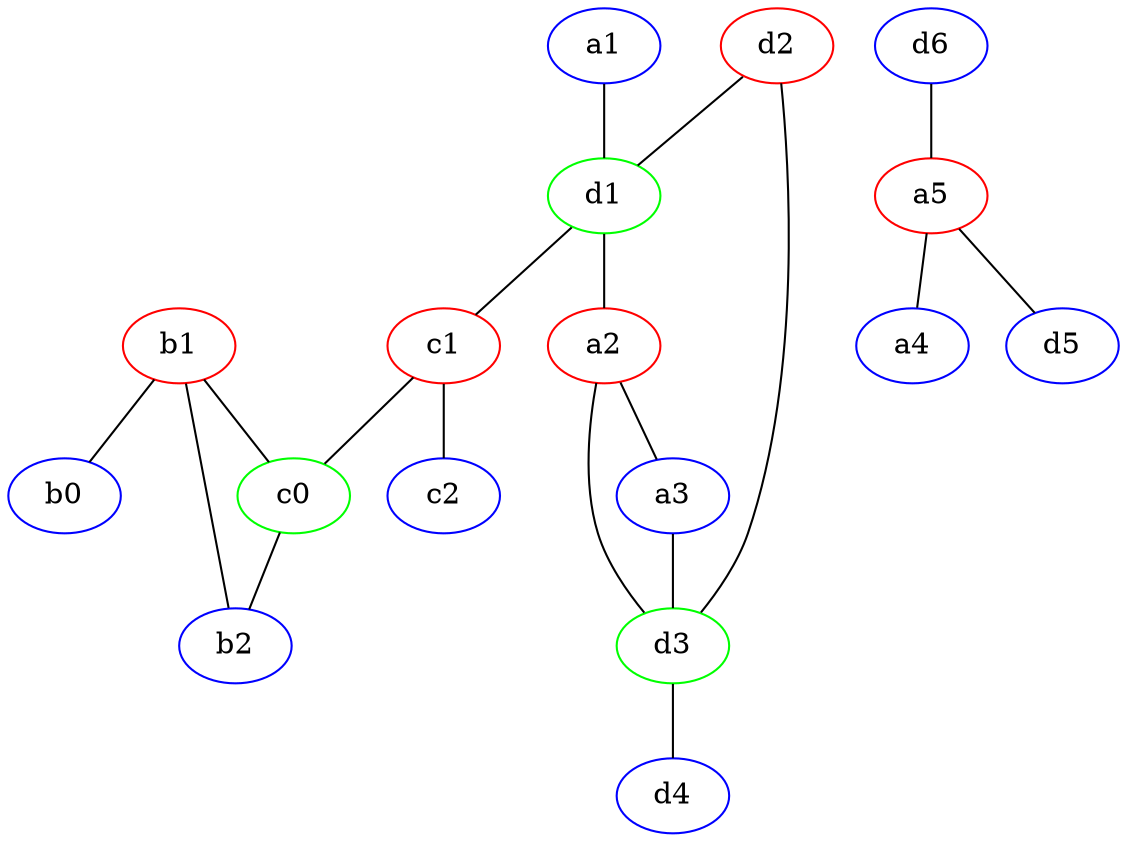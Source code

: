 graph CFG {
b1 [shape=oval color=red]
b0 [shape=oval color=blue]
c0 [shape=oval color=green]
b2 [shape=oval color=blue]
c1 [shape=oval color=red]
c2 [shape=oval color=blue]
d1 [shape=oval color=green]
a2 [shape=oval color=red]
a1 [shape=oval color=blue]
d2 [shape=oval color=red]
d3 [shape=oval color=green]
d4 [shape=oval color=blue]
a3 [shape=oval color=blue]
a5 [shape=oval color=red]
a4 [shape=oval color=blue]
d5 [shape=oval color=blue]
d6 [shape=oval color=blue]
b1 -- b0
b1 -- c0
c0 -- b2
b2 -- b1
c1 -- c0
c1 -- c2
d1 -- c1
d1 -- a2
a2 -- a3
a2 -- d3
a1 -- d1
d2 -- d1
d2 -- d3
d3 -- d4
a3 -- d3
a5 -- a4
a5 -- d5
d6 -- a5
}

